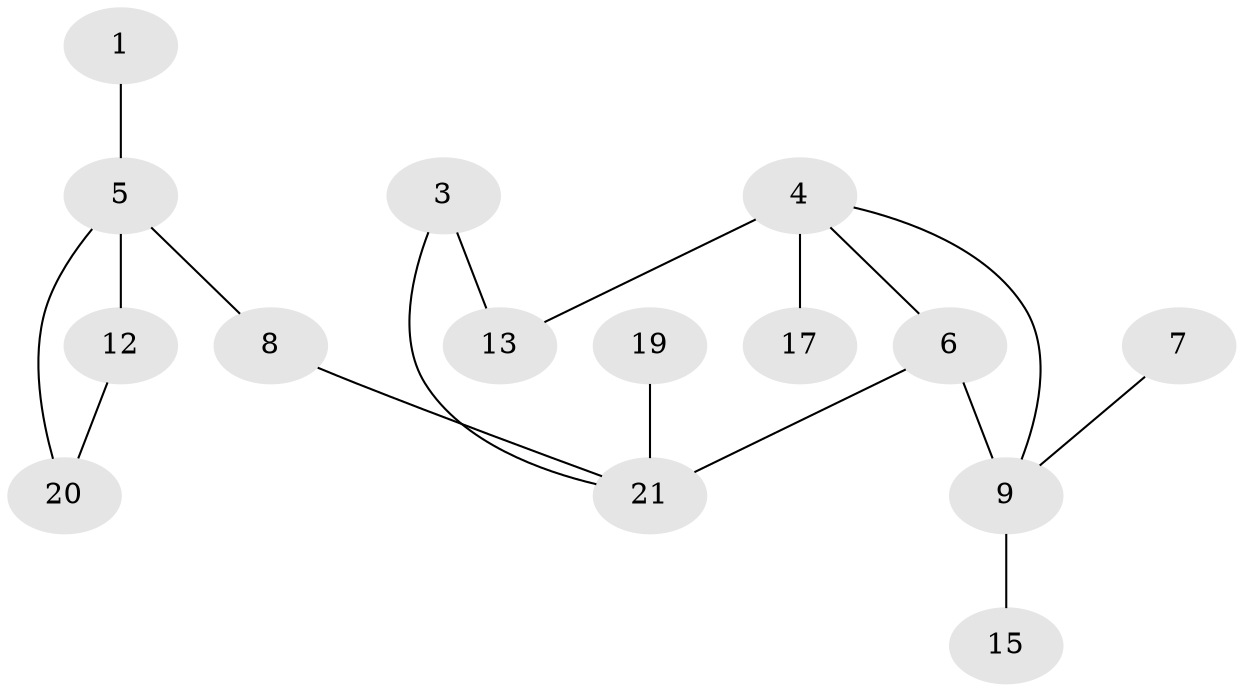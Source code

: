 // original degree distribution, {1: 0.22388059701492538, 0: 0.07462686567164178, 2: 0.40298507462686567, 3: 0.19402985074626866, 4: 0.07462686567164178, 5: 0.029850746268656716}
// Generated by graph-tools (version 1.1) at 2025/47/03/04/25 22:47:54]
// undirected, 15 vertices, 17 edges
graph export_dot {
  node [color=gray90,style=filled];
  1;
  3;
  4;
  5;
  6;
  7;
  8;
  9;
  12;
  13;
  15;
  17;
  19;
  20;
  21;
  1 -- 5 [weight=1.0];
  3 -- 13 [weight=1.0];
  3 -- 21 [weight=1.0];
  4 -- 6 [weight=1.0];
  4 -- 9 [weight=1.0];
  4 -- 13 [weight=2.0];
  4 -- 17 [weight=1.0];
  5 -- 8 [weight=1.0];
  5 -- 12 [weight=1.0];
  5 -- 20 [weight=1.0];
  6 -- 9 [weight=2.0];
  6 -- 21 [weight=2.0];
  7 -- 9 [weight=1.0];
  8 -- 21 [weight=1.0];
  9 -- 15 [weight=1.0];
  12 -- 20 [weight=1.0];
  19 -- 21 [weight=1.0];
}
